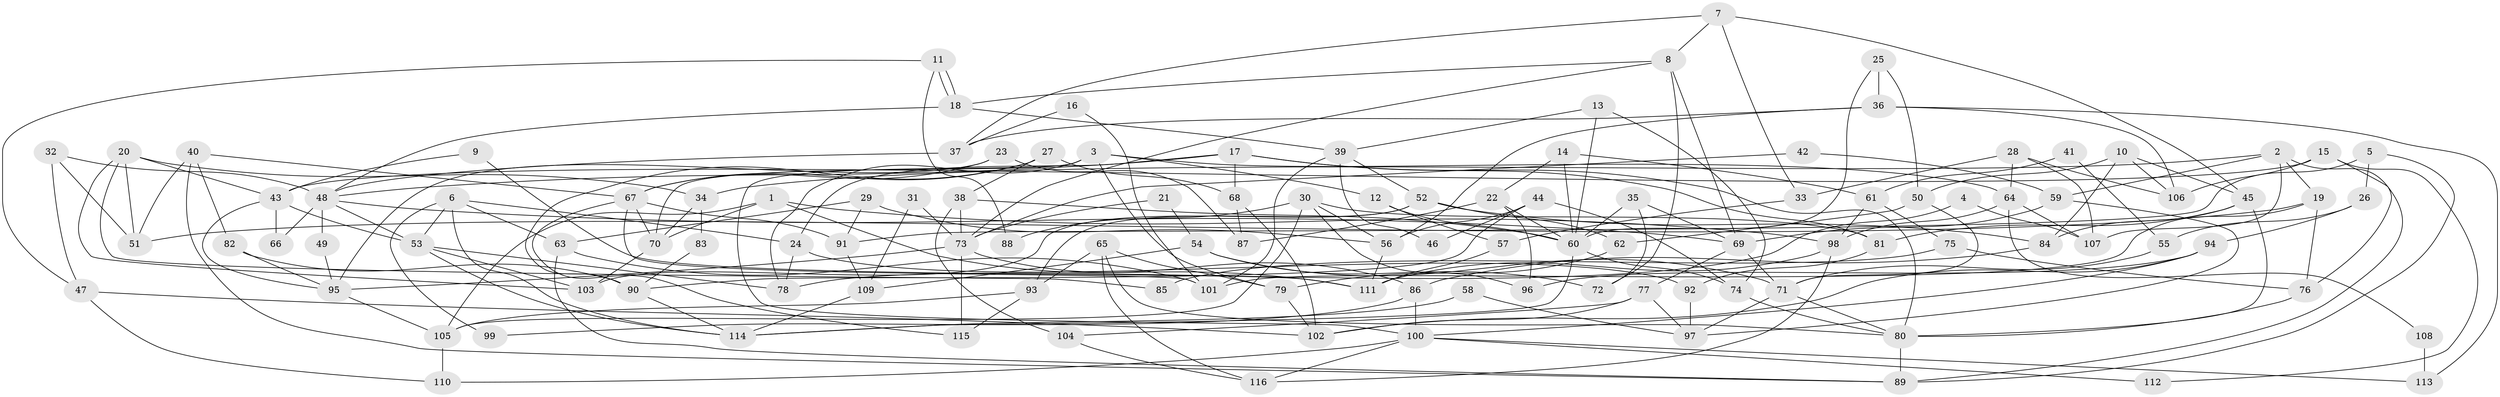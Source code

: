 // Generated by graph-tools (version 1.1) at 2025/52/03/09/25 04:52:10]
// undirected, 116 vertices, 232 edges
graph export_dot {
graph [start="1"]
  node [color=gray90,style=filled];
  1;
  2;
  3;
  4;
  5;
  6;
  7;
  8;
  9;
  10;
  11;
  12;
  13;
  14;
  15;
  16;
  17;
  18;
  19;
  20;
  21;
  22;
  23;
  24;
  25;
  26;
  27;
  28;
  29;
  30;
  31;
  32;
  33;
  34;
  35;
  36;
  37;
  38;
  39;
  40;
  41;
  42;
  43;
  44;
  45;
  46;
  47;
  48;
  49;
  50;
  51;
  52;
  53;
  54;
  55;
  56;
  57;
  58;
  59;
  60;
  61;
  62;
  63;
  64;
  65;
  66;
  67;
  68;
  69;
  70;
  71;
  72;
  73;
  74;
  75;
  76;
  77;
  78;
  79;
  80;
  81;
  82;
  83;
  84;
  85;
  86;
  87;
  88;
  89;
  90;
  91;
  92;
  93;
  94;
  95;
  96;
  97;
  98;
  99;
  100;
  101;
  102;
  103;
  104;
  105;
  106;
  107;
  108;
  109;
  110;
  111;
  112;
  113;
  114;
  115;
  116;
  1 -- 98;
  1 -- 70;
  1 -- 105;
  1 -- 111;
  2 -- 107;
  2 -- 89;
  2 -- 19;
  2 -- 34;
  2 -- 59;
  3 -- 100;
  3 -- 70;
  3 -- 12;
  3 -- 64;
  3 -- 78;
  3 -- 79;
  4 -- 107;
  4 -- 78;
  5 -- 91;
  5 -- 89;
  5 -- 26;
  6 -- 53;
  6 -- 24;
  6 -- 63;
  6 -- 99;
  6 -- 114;
  7 -- 45;
  7 -- 8;
  7 -- 33;
  7 -- 37;
  8 -- 69;
  8 -- 18;
  8 -- 72;
  8 -- 73;
  9 -- 43;
  9 -- 111;
  10 -- 45;
  10 -- 50;
  10 -- 84;
  10 -- 106;
  11 -- 18;
  11 -- 18;
  11 -- 47;
  11 -- 88;
  12 -- 60;
  12 -- 57;
  13 -- 39;
  13 -- 74;
  13 -- 60;
  14 -- 22;
  14 -- 60;
  14 -- 61;
  15 -- 43;
  15 -- 106;
  15 -- 76;
  15 -- 112;
  16 -- 101;
  16 -- 37;
  17 -- 80;
  17 -- 48;
  17 -- 24;
  17 -- 68;
  17 -- 81;
  18 -- 39;
  18 -- 48;
  19 -- 76;
  19 -- 51;
  19 -- 101;
  20 -- 34;
  20 -- 43;
  20 -- 51;
  20 -- 85;
  20 -- 103;
  21 -- 73;
  21 -- 54;
  22 -- 87;
  22 -- 60;
  22 -- 96;
  23 -- 95;
  23 -- 67;
  23 -- 87;
  24 -- 78;
  24 -- 92;
  25 -- 50;
  25 -- 60;
  25 -- 36;
  26 -- 94;
  26 -- 55;
  27 -- 38;
  27 -- 90;
  27 -- 67;
  27 -- 68;
  28 -- 33;
  28 -- 106;
  28 -- 64;
  28 -- 107;
  29 -- 56;
  29 -- 91;
  29 -- 63;
  30 -- 56;
  30 -- 105;
  30 -- 81;
  30 -- 88;
  30 -- 96;
  31 -- 109;
  31 -- 73;
  32 -- 51;
  32 -- 48;
  32 -- 47;
  33 -- 57;
  34 -- 70;
  34 -- 83;
  35 -- 60;
  35 -- 69;
  35 -- 72;
  36 -- 37;
  36 -- 56;
  36 -- 106;
  36 -- 113;
  37 -- 48;
  38 -- 73;
  38 -- 60;
  38 -- 104;
  39 -- 101;
  39 -- 52;
  39 -- 46;
  40 -- 51;
  40 -- 67;
  40 -- 82;
  40 -- 89;
  41 -- 55;
  41 -- 61;
  42 -- 73;
  42 -- 59;
  43 -- 95;
  43 -- 53;
  43 -- 66;
  44 -- 56;
  44 -- 74;
  44 -- 46;
  44 -- 90;
  45 -- 81;
  45 -- 84;
  45 -- 80;
  47 -- 110;
  47 -- 102;
  48 -- 69;
  48 -- 49;
  48 -- 53;
  48 -- 66;
  49 -- 95;
  50 -- 71;
  50 -- 62;
  52 -- 84;
  52 -- 93;
  52 -- 62;
  52 -- 103;
  53 -- 103;
  53 -- 78;
  53 -- 114;
  54 -- 72;
  54 -- 71;
  54 -- 109;
  55 -- 71;
  56 -- 111;
  57 -- 111;
  58 -- 97;
  58 -- 114;
  59 -- 69;
  59 -- 97;
  60 -- 114;
  60 -- 74;
  61 -- 98;
  61 -- 75;
  62 -- 79;
  63 -- 89;
  63 -- 101;
  64 -- 98;
  64 -- 107;
  64 -- 108;
  65 -- 80;
  65 -- 79;
  65 -- 93;
  65 -- 116;
  67 -- 101;
  67 -- 70;
  67 -- 91;
  67 -- 115;
  68 -- 87;
  68 -- 102;
  69 -- 77;
  69 -- 71;
  70 -- 103;
  71 -- 97;
  71 -- 80;
  73 -- 95;
  73 -- 86;
  73 -- 115;
  74 -- 80;
  75 -- 76;
  75 -- 85;
  76 -- 80;
  77 -- 102;
  77 -- 97;
  77 -- 104;
  79 -- 102;
  80 -- 89;
  81 -- 92;
  82 -- 90;
  82 -- 95;
  83 -- 90;
  84 -- 86;
  86 -- 100;
  86 -- 99;
  90 -- 114;
  91 -- 109;
  92 -- 97;
  93 -- 115;
  93 -- 105;
  94 -- 102;
  94 -- 96;
  94 -- 100;
  95 -- 105;
  98 -- 116;
  98 -- 111;
  100 -- 116;
  100 -- 110;
  100 -- 112;
  100 -- 113;
  104 -- 116;
  105 -- 110;
  108 -- 113;
  109 -- 114;
}
